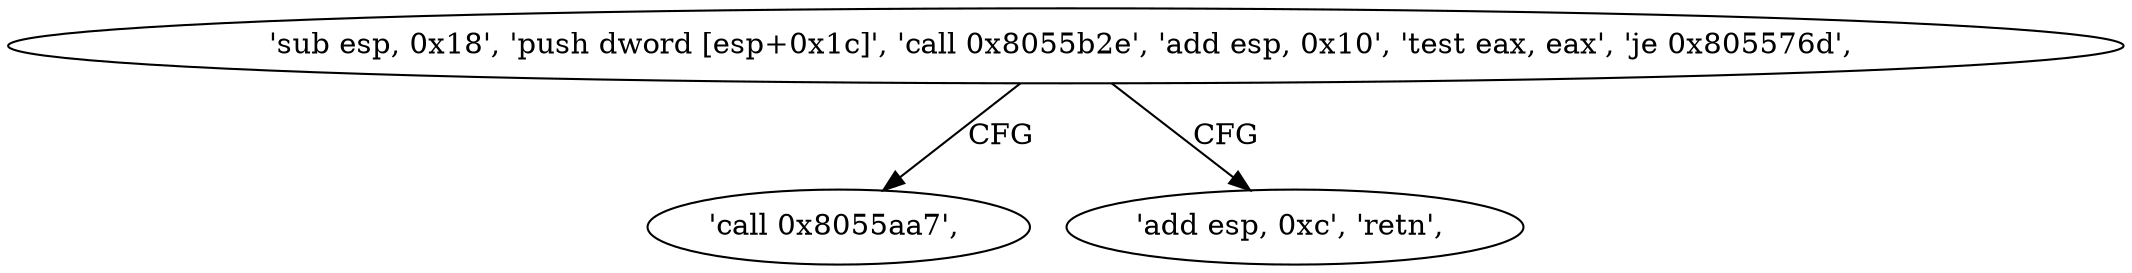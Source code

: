 digraph "func" {
"134567766" [label = "'sub esp, 0x18', 'push dword [esp+0x1c]', 'call 0x8055b2e', 'add esp, 0x10', 'test eax, eax', 'je 0x805576d', " ]
"134567789" [label = "'call 0x8055aa7', " ]
"134567785" [label = "'add esp, 0xc', 'retn', " ]
"134567766" -> "134567789" [ label = "CFG" ]
"134567766" -> "134567785" [ label = "CFG" ]
}
